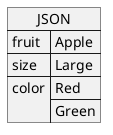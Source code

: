 @startuml
allowmixing

json JSON {
   "fruit":"Apple",
   "size":"Large",
   "color": ["Red", "Green"]
}
@enduml